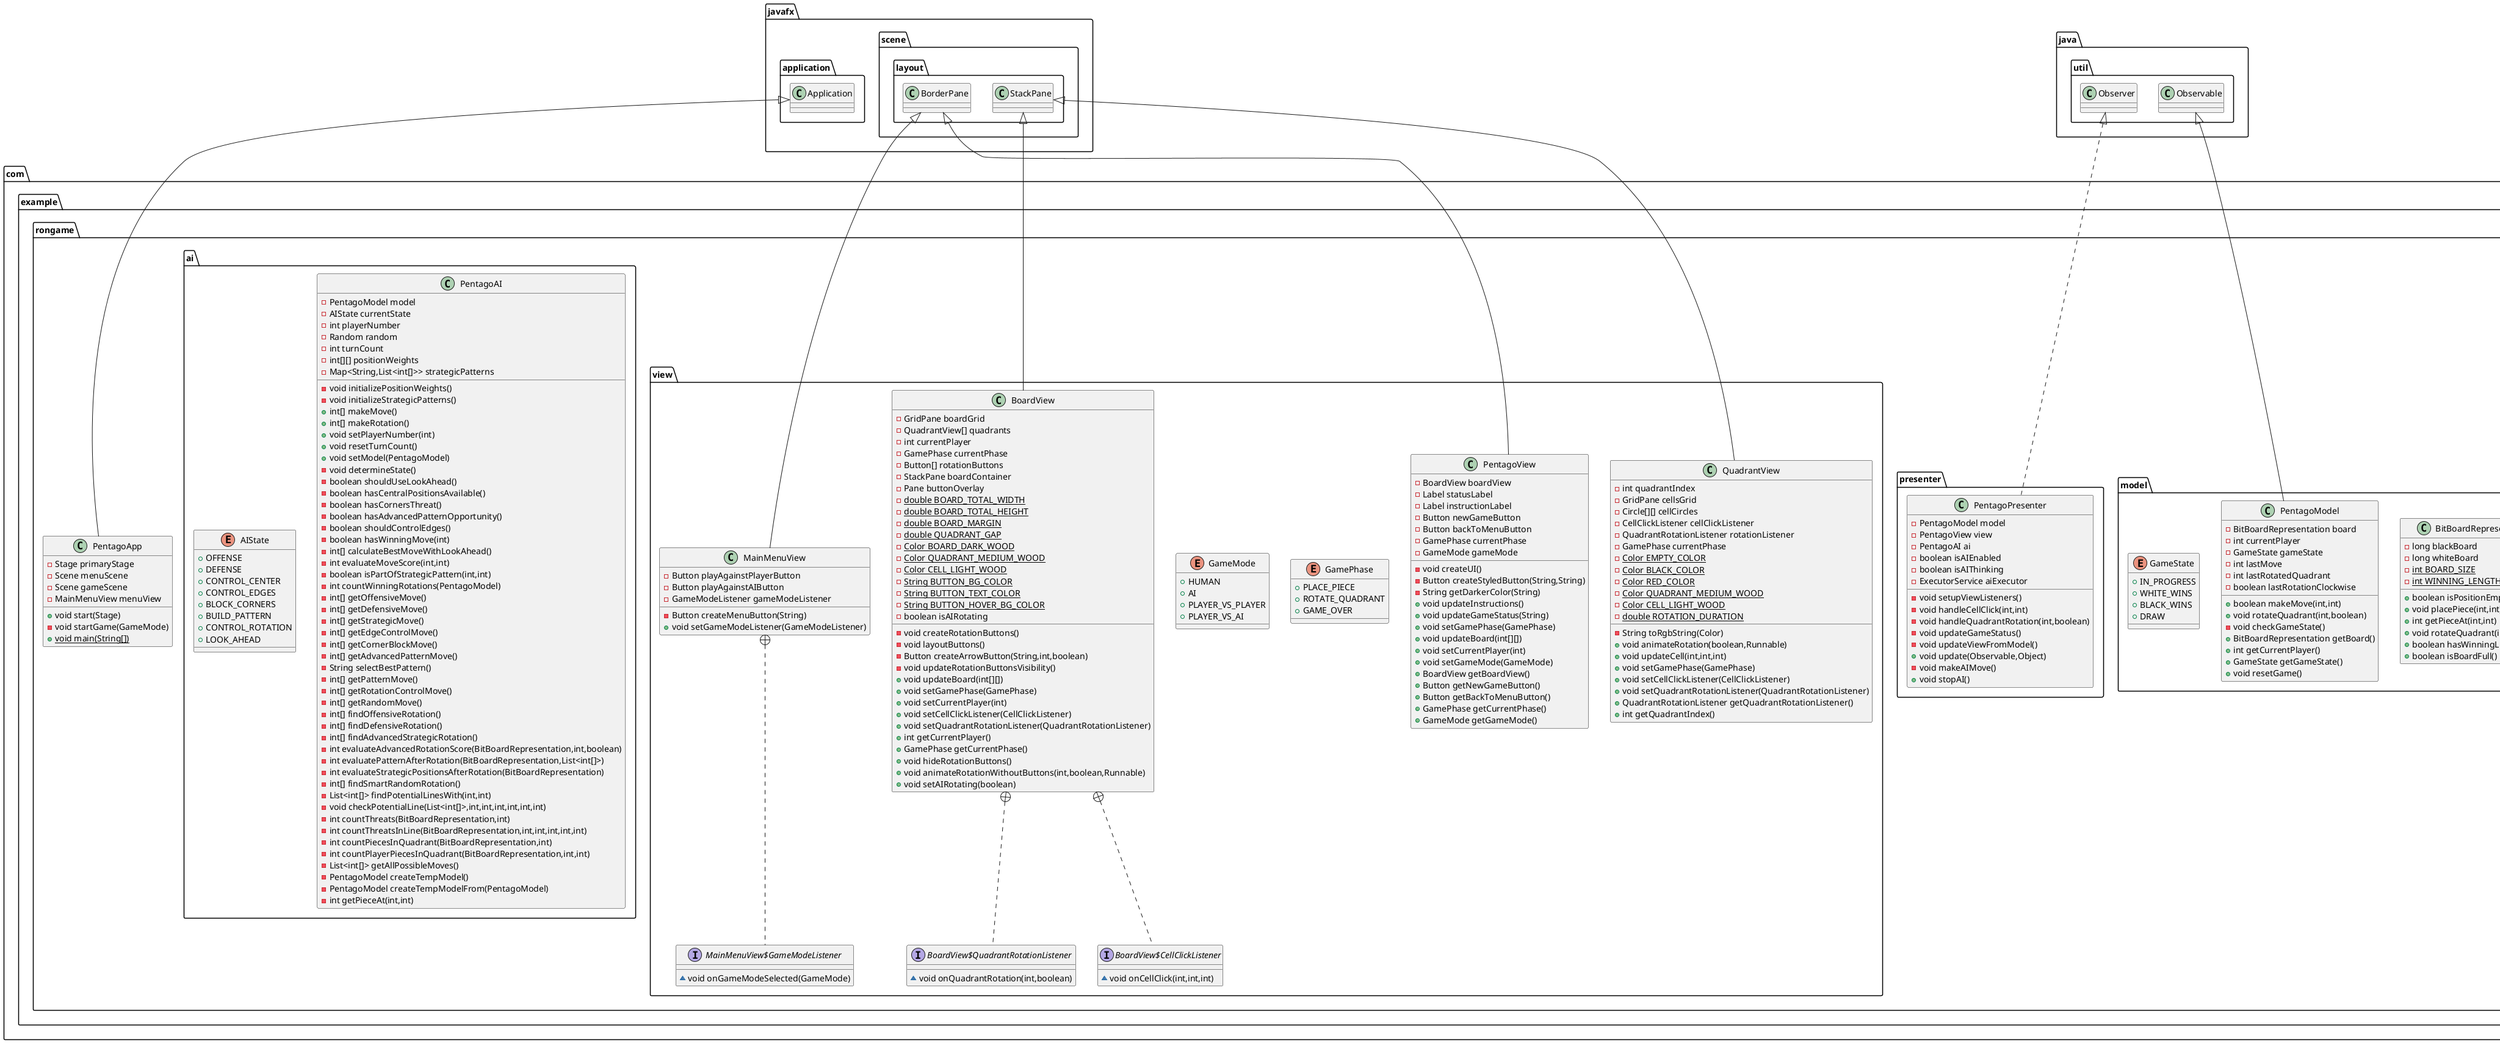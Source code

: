 @startuml
class com.example.rongame.model.BitBoardRepresentation {
- long blackBoard
- long whiteBoard
- {static} int BOARD_SIZE
- {static} int WINNING_LENGTH
+ boolean isPositionEmpty(int)
+ void placePiece(int,int)
+ int getPieceAt(int,int)
+ void rotateQuadrant(int,boolean)
+ boolean hasWinningLine(int)
+ boolean isBoardFull()
}


class com.example.rongame.view.QuadrantView {
- int quadrantIndex
- GridPane cellsGrid
- Circle[][] cellCircles
- CellClickListener cellClickListener
- QuadrantRotationListener rotationListener
- GamePhase currentPhase
- {static} Color EMPTY_COLOR
- {static} Color BLACK_COLOR
- {static} Color RED_COLOR
- {static} Color QUADRANT_MEDIUM_WOOD
- {static} Color CELL_LIGHT_WOOD
- {static} double ROTATION_DURATION
- String toRgbString(Color)
+ void animateRotation(boolean,Runnable)
+ void updateCell(int,int,int)
+ void setGamePhase(GamePhase)
+ void setCellClickListener(CellClickListener)
+ void setQuadrantRotationListener(QuadrantRotationListener)
+ QuadrantRotationListener getQuadrantRotationListener()
+ int getQuadrantIndex()
}


class com.example.rongame.presenter.PentagoPresenter {
- PentagoModel model
- PentagoView view
- PentagoAI ai
- boolean isAIEnabled
- boolean isAIThinking
- ExecutorService aiExecutor
- void setupViewListeners()
- void handleCellClick(int,int)
- void handleQuadrantRotation(int,boolean)
- void updateGameStatus()
- void updateViewFromModel()
+ void update(Observable,Object)
- void makeAIMove()
+ void stopAI()
}


class com.example.rongame.view.PentagoView {
- BoardView boardView
- Label statusLabel
- Label instructionLabel
- Button newGameButton
- Button backToMenuButton
- GamePhase currentPhase
- GameMode gameMode
- void createUI()
- Button createStyledButton(String,String)
- String getDarkerColor(String)
+ void updateInstructions()
+ void updateGameStatus(String)
+ void setGamePhase(GamePhase)
+ void updateBoard(int[][])
+ void setCurrentPlayer(int)
+ void setGameMode(GameMode)
+ BoardView getBoardView()
+ Button getNewGameButton()
+ Button getBackToMenuButton()
+ GamePhase getCurrentPhase()
+ GameMode getGameMode()
}


enum com.example.rongame.view.GamePhase {
+  PLACE_PIECE
+  ROTATE_QUADRANT
+  GAME_OVER
}

enum com.example.rongame.view.GameMode {
+  HUMAN
+  AI
}

class com.example.rongame.PentagoApp {
- Stage primaryStage
- Scene menuScene
- Scene gameScene
- MainMenuView menuView
+ void start(Stage)
- void startGame(GameMode)
+ {static} void main(String[])
}


class com.example.rongame.view.MainMenuView {
- Button playAgainstPlayerButton
- Button playAgainstAIButton
- GameModeListener gameModeListener
- Button createMenuButton(String)
+ void setGameModeListener(GameModeListener)
}


enum com.example.rongame.view.GameMode {
+  PLAYER_VS_PLAYER
+  PLAYER_VS_AI
}

interface com.example.rongame.view.MainMenuView$GameModeListener {
~ void onGameModeSelected(GameMode)
}

class com.example.rongame.ai.PentagoAI {
- PentagoModel model
- AIState currentState
- int playerNumber
- Random random
- int turnCount
- int[][] positionWeights
- Map<String,List<int[]>> strategicPatterns
- void initializePositionWeights()
- void initializeStrategicPatterns()
+ int[] makeMove()
+ int[] makeRotation()
+ void setPlayerNumber(int)
+ void resetTurnCount()
+ void setModel(PentagoModel)
- void determineState()
- boolean shouldUseLookAhead()
- boolean hasCentralPositionsAvailable()
- boolean hasCornersThreat()
- boolean hasAdvancedPatternOpportunity()
- boolean shouldControlEdges()
- boolean hasWinningMove(int)
- int[] calculateBestMoveWithLookAhead()
- int evaluateMoveScore(int,int)
- boolean isPartOfStrategicPattern(int,int)
- int countWinningRotations(PentagoModel)
- int[] getOffensiveMove()
- int[] getDefensiveMove()
- int[] getStrategicMove()
- int[] getEdgeControlMove()
- int[] getCornerBlockMove()
- int[] getAdvancedPatternMove()
- String selectBestPattern()
- int[] getPatternMove()
- int[] getRotationControlMove()
- int[] getRandomMove()
- int[] findOffensiveRotation()
- int[] findDefensiveRotation()
- int[] findAdvancedStrategicRotation()
- int evaluateAdvancedRotationScore(BitBoardRepresentation,int,boolean)
- int evaluatePatternAfterRotation(BitBoardRepresentation,List<int[]>)
- int evaluateStrategicPositionsAfterRotation(BitBoardRepresentation)
- int[] findSmartRandomRotation()
- List<int[]> findPotentialLinesWith(int,int)
- void checkPotentialLine(List<int[]>,int,int,int,int,int,int)
- int countThreats(BitBoardRepresentation,int)
- int countThreatsInLine(BitBoardRepresentation,int,int,int,int,int)
- int countPiecesInQuadrant(BitBoardRepresentation,int)
- int countPlayerPiecesInQuadrant(BitBoardRepresentation,int,int)
- List<int[]> getAllPossibleMoves()
- PentagoModel createTempModel()
- PentagoModel createTempModelFrom(PentagoModel)
- int getPieceAt(int,int)
}


enum com.example.rongame.ai.AIState {
+  OFFENSE
+  DEFENSE
+  CONTROL_CENTER
+  CONTROL_EDGES
+  BLOCK_CORNERS
+  BUILD_PATTERN
+  CONTROL_ROTATION
+  LOOK_AHEAD
}

class com.example.rongame.view.BoardView {
- GridPane boardGrid
- QuadrantView[] quadrants
- int currentPlayer
- GamePhase currentPhase
- Button[] rotationButtons
- StackPane boardContainer
- Pane buttonOverlay
- {static} double BOARD_TOTAL_WIDTH
- {static} double BOARD_TOTAL_HEIGHT
- {static} double BOARD_MARGIN
- {static} double QUADRANT_GAP
- {static} Color BOARD_DARK_WOOD
- {static} Color QUADRANT_MEDIUM_WOOD
- {static} Color CELL_LIGHT_WOOD
- {static} String BUTTON_BG_COLOR
- {static} String BUTTON_TEXT_COLOR
- {static} String BUTTON_HOVER_BG_COLOR
- boolean isAIRotating
- void createRotationButtons()
- void layoutButtons()
- Button createArrowButton(String,int,boolean)
- void updateRotationButtonsVisibility()
+ void updateBoard(int[][])
+ void setGamePhase(GamePhase)
+ void setCurrentPlayer(int)
+ void setCellClickListener(CellClickListener)
+ void setQuadrantRotationListener(QuadrantRotationListener)
+ int getCurrentPlayer()
+ GamePhase getCurrentPhase()
+ void hideRotationButtons()
+ void animateRotationWithoutButtons(int,boolean,Runnable)
+ void setAIRotating(boolean)
}


interface com.example.rongame.view.BoardView$CellClickListener {
~ void onCellClick(int,int,int)
}

interface com.example.rongame.view.BoardView$QuadrantRotationListener {
~ void onQuadrantRotation(int,boolean)
}

class com.example.rongame.model.PentagoModel {
- BitBoardRepresentation board
- int currentPlayer
- GameState gameState
- int lastMove
- int lastRotatedQuadrant
- boolean lastRotationClockwise
+ boolean makeMove(int,int)
+ void rotateQuadrant(int,boolean)
- void checkGameState()
+ BitBoardRepresentation getBoard()
+ int getCurrentPlayer()
+ GameState getGameState()
+ void resetGame()
}


enum com.example.rongame.model.GameState {
+  IN_PROGRESS
+  WHITE_WINS
+  BLACK_WINS
+  DRAW
}



javafx.scene.layout.StackPane <|-- com.example.rongame.view.QuadrantView
java.util.Observer <|.. com.example.rongame.presenter.PentagoPresenter
javafx.scene.layout.BorderPane <|-- com.example.rongame.view.PentagoView
javafx.application.Application <|-- com.example.rongame.PentagoApp
javafx.scene.layout.BorderPane <|-- com.example.rongame.view.MainMenuView
com.example.rongame.view.MainMenuView +.. com.example.rongame.view.MainMenuView$GameModeListener
javafx.scene.layout.StackPane <|-- com.example.rongame.view.BoardView
com.example.rongame.view.BoardView +.. com.example.rongame.view.BoardView$CellClickListener
com.example.rongame.view.BoardView +.. com.example.rongame.view.BoardView$QuadrantRotationListener
java.util.Observable <|-- com.example.rongame.model.PentagoModel
@enduml